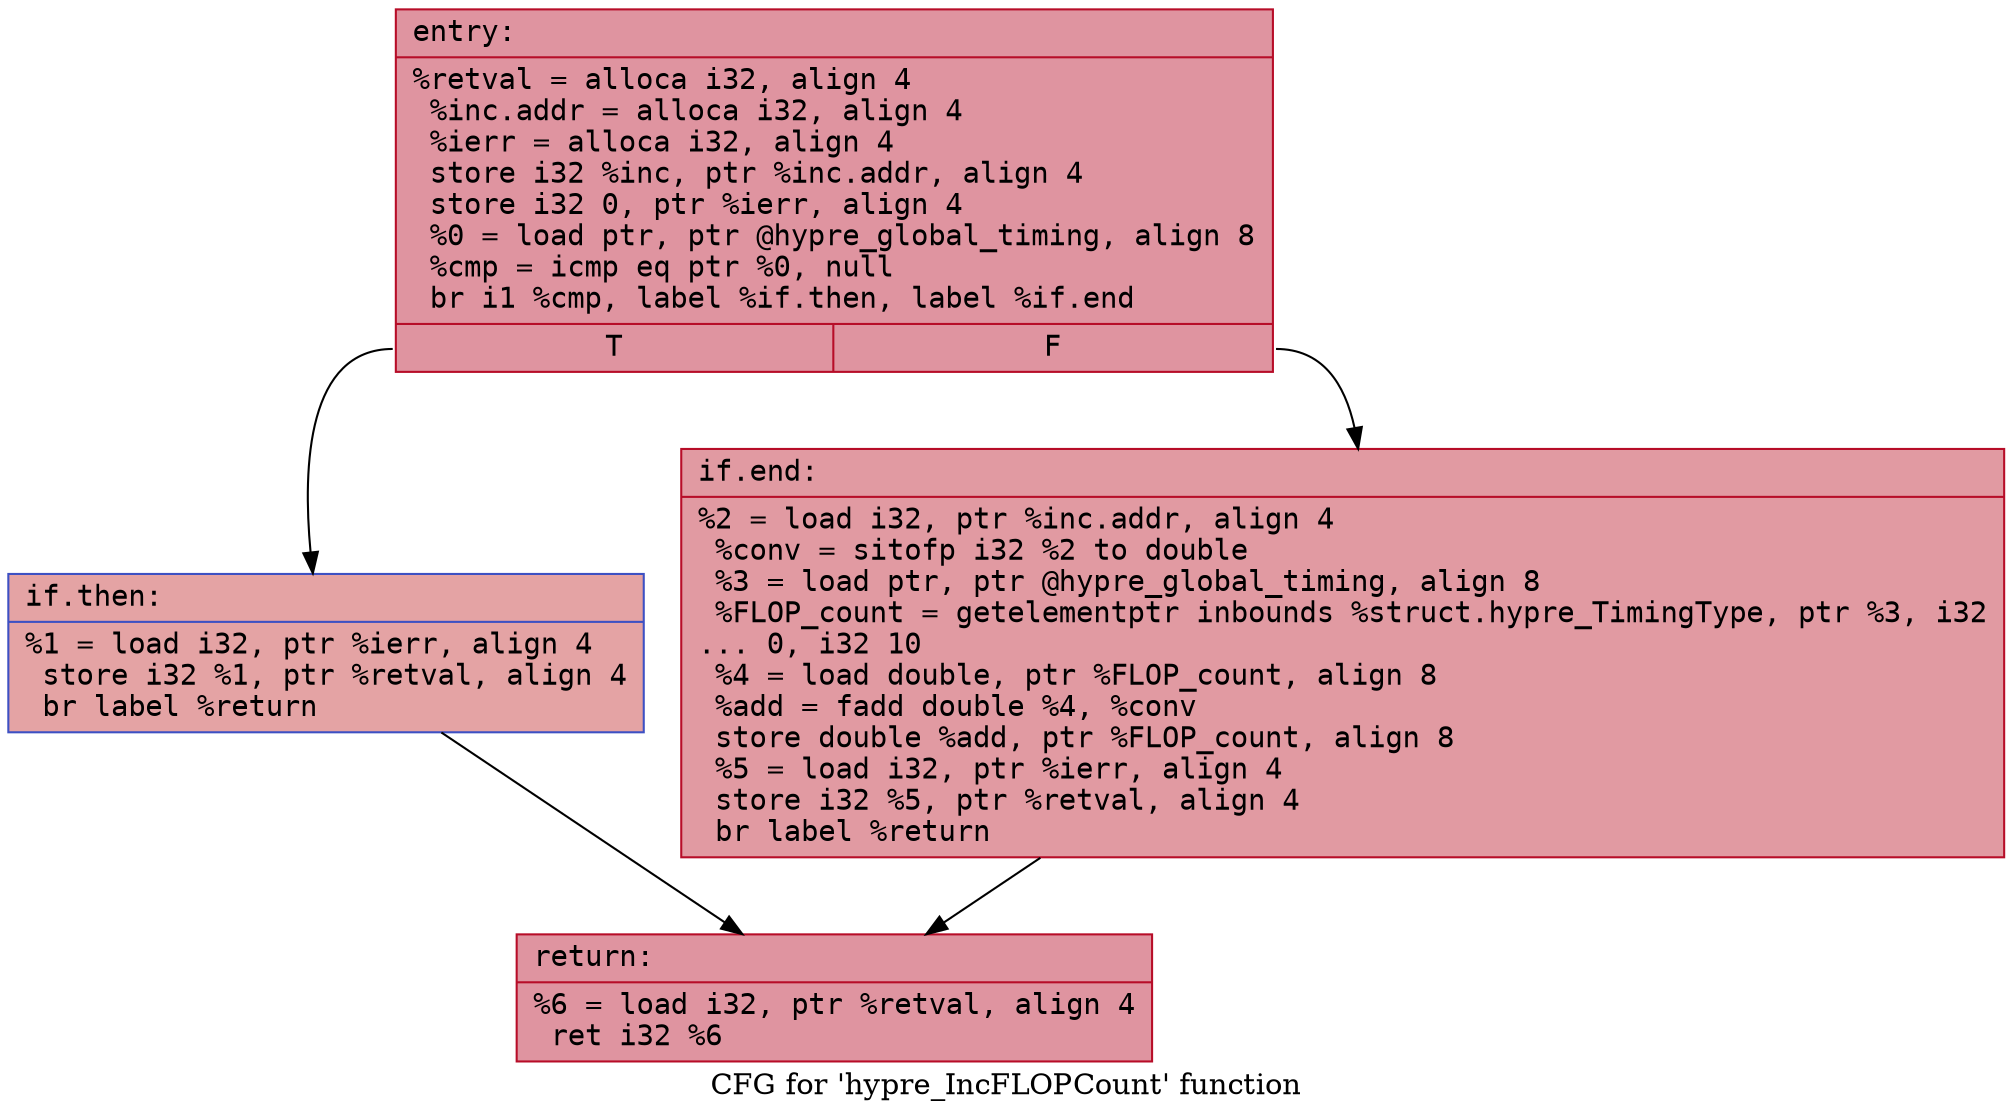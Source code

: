 digraph "CFG for 'hypre_IncFLOPCount' function" {
	label="CFG for 'hypre_IncFLOPCount' function";

	Node0x557f02a95aa0 [shape=record,color="#b70d28ff", style=filled, fillcolor="#b70d2870" fontname="Courier",label="{entry:\l|  %retval = alloca i32, align 4\l  %inc.addr = alloca i32, align 4\l  %ierr = alloca i32, align 4\l  store i32 %inc, ptr %inc.addr, align 4\l  store i32 0, ptr %ierr, align 4\l  %0 = load ptr, ptr @hypre_global_timing, align 8\l  %cmp = icmp eq ptr %0, null\l  br i1 %cmp, label %if.then, label %if.end\l|{<s0>T|<s1>F}}"];
	Node0x557f02a95aa0:s0 -> Node0x557f02a95f60[tooltip="entry -> if.then\nProbability 37.50%" ];
	Node0x557f02a95aa0:s1 -> Node0x557f02a95fd0[tooltip="entry -> if.end\nProbability 62.50%" ];
	Node0x557f02a95f60 [shape=record,color="#3d50c3ff", style=filled, fillcolor="#c32e3170" fontname="Courier",label="{if.then:\l|  %1 = load i32, ptr %ierr, align 4\l  store i32 %1, ptr %retval, align 4\l  br label %return\l}"];
	Node0x557f02a95f60 -> Node0x557f02a96f80[tooltip="if.then -> return\nProbability 100.00%" ];
	Node0x557f02a95fd0 [shape=record,color="#b70d28ff", style=filled, fillcolor="#bb1b2c70" fontname="Courier",label="{if.end:\l|  %2 = load i32, ptr %inc.addr, align 4\l  %conv = sitofp i32 %2 to double\l  %3 = load ptr, ptr @hypre_global_timing, align 8\l  %FLOP_count = getelementptr inbounds %struct.hypre_TimingType, ptr %3, i32\l... 0, i32 10\l  %4 = load double, ptr %FLOP_count, align 8\l  %add = fadd double %4, %conv\l  store double %add, ptr %FLOP_count, align 8\l  %5 = load i32, ptr %ierr, align 4\l  store i32 %5, ptr %retval, align 4\l  br label %return\l}"];
	Node0x557f02a95fd0 -> Node0x557f02a96f80[tooltip="if.end -> return\nProbability 100.00%" ];
	Node0x557f02a96f80 [shape=record,color="#b70d28ff", style=filled, fillcolor="#b70d2870" fontname="Courier",label="{return:\l|  %6 = load i32, ptr %retval, align 4\l  ret i32 %6\l}"];
}
